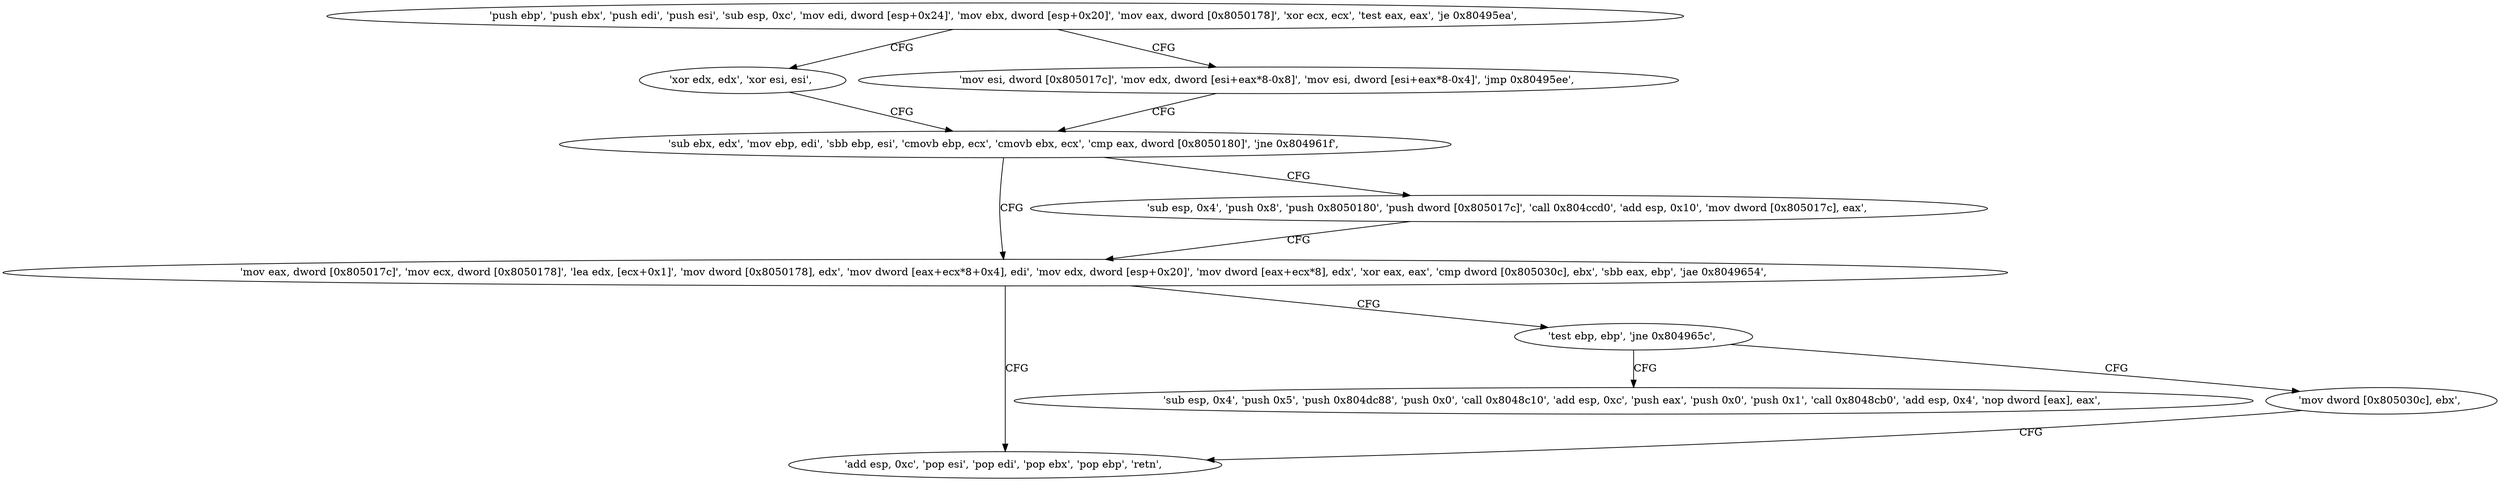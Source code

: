 digraph "func" {
"134518208" [label = "'push ebp', 'push ebx', 'push edi', 'push esi', 'sub esp, 0xc', 'mov edi, dword [esp+0x24]', 'mov ebx, dword [esp+0x20]', 'mov eax, dword [0x8050178]', 'xor ecx, ecx', 'test eax, eax', 'je 0x80495ea', " ]
"134518250" [label = "'xor edx, edx', 'xor esi, esi', " ]
"134518234" [label = "'mov esi, dword [0x805017c]', 'mov edx, dword [esi+eax*8-0x8]', 'mov esi, dword [esi+eax*8-0x4]', 'jmp 0x80495ee', " ]
"134518254" [label = "'sub ebx, edx', 'mov ebp, edi', 'sbb ebp, esi', 'cmovb ebp, ecx', 'cmovb ebx, ecx', 'cmp eax, dword [0x8050180]', 'jne 0x804961f', " ]
"134518303" [label = "'mov eax, dword [0x805017c]', 'mov ecx, dword [0x8050178]', 'lea edx, [ecx+0x1]', 'mov dword [0x8050178], edx', 'mov dword [eax+ecx*8+0x4], edi', 'mov edx, dword [esp+0x20]', 'mov dword [eax+ecx*8], edx', 'xor eax, eax', 'cmp dword [0x805030c], ebx', 'sbb eax, ebp', 'jae 0x8049654', " ]
"134518356" [label = "'add esp, 0xc', 'pop esi', 'pop edi', 'pop ebx', 'pop ebp', 'retn', " ]
"134518346" [label = "'test ebp, ebp', 'jne 0x804965c', " ]
"134518274" [label = "'sub esp, 0x4', 'push 0x8', 'push 0x8050180', 'push dword [0x805017c]', 'call 0x804ccd0', 'add esp, 0x10', 'mov dword [0x805017c], eax', " ]
"134518364" [label = "'sub esp, 0x4', 'push 0x5', 'push 0x804dc88', 'push 0x0', 'call 0x8048c10', 'add esp, 0xc', 'push eax', 'push 0x0', 'push 0x1', 'call 0x8048cb0', 'add esp, 0x4', 'nop dword [eax], eax', " ]
"134518350" [label = "'mov dword [0x805030c], ebx', " ]
"134518208" -> "134518250" [ label = "CFG" ]
"134518208" -> "134518234" [ label = "CFG" ]
"134518250" -> "134518254" [ label = "CFG" ]
"134518234" -> "134518254" [ label = "CFG" ]
"134518254" -> "134518303" [ label = "CFG" ]
"134518254" -> "134518274" [ label = "CFG" ]
"134518303" -> "134518356" [ label = "CFG" ]
"134518303" -> "134518346" [ label = "CFG" ]
"134518346" -> "134518364" [ label = "CFG" ]
"134518346" -> "134518350" [ label = "CFG" ]
"134518274" -> "134518303" [ label = "CFG" ]
"134518350" -> "134518356" [ label = "CFG" ]
}
